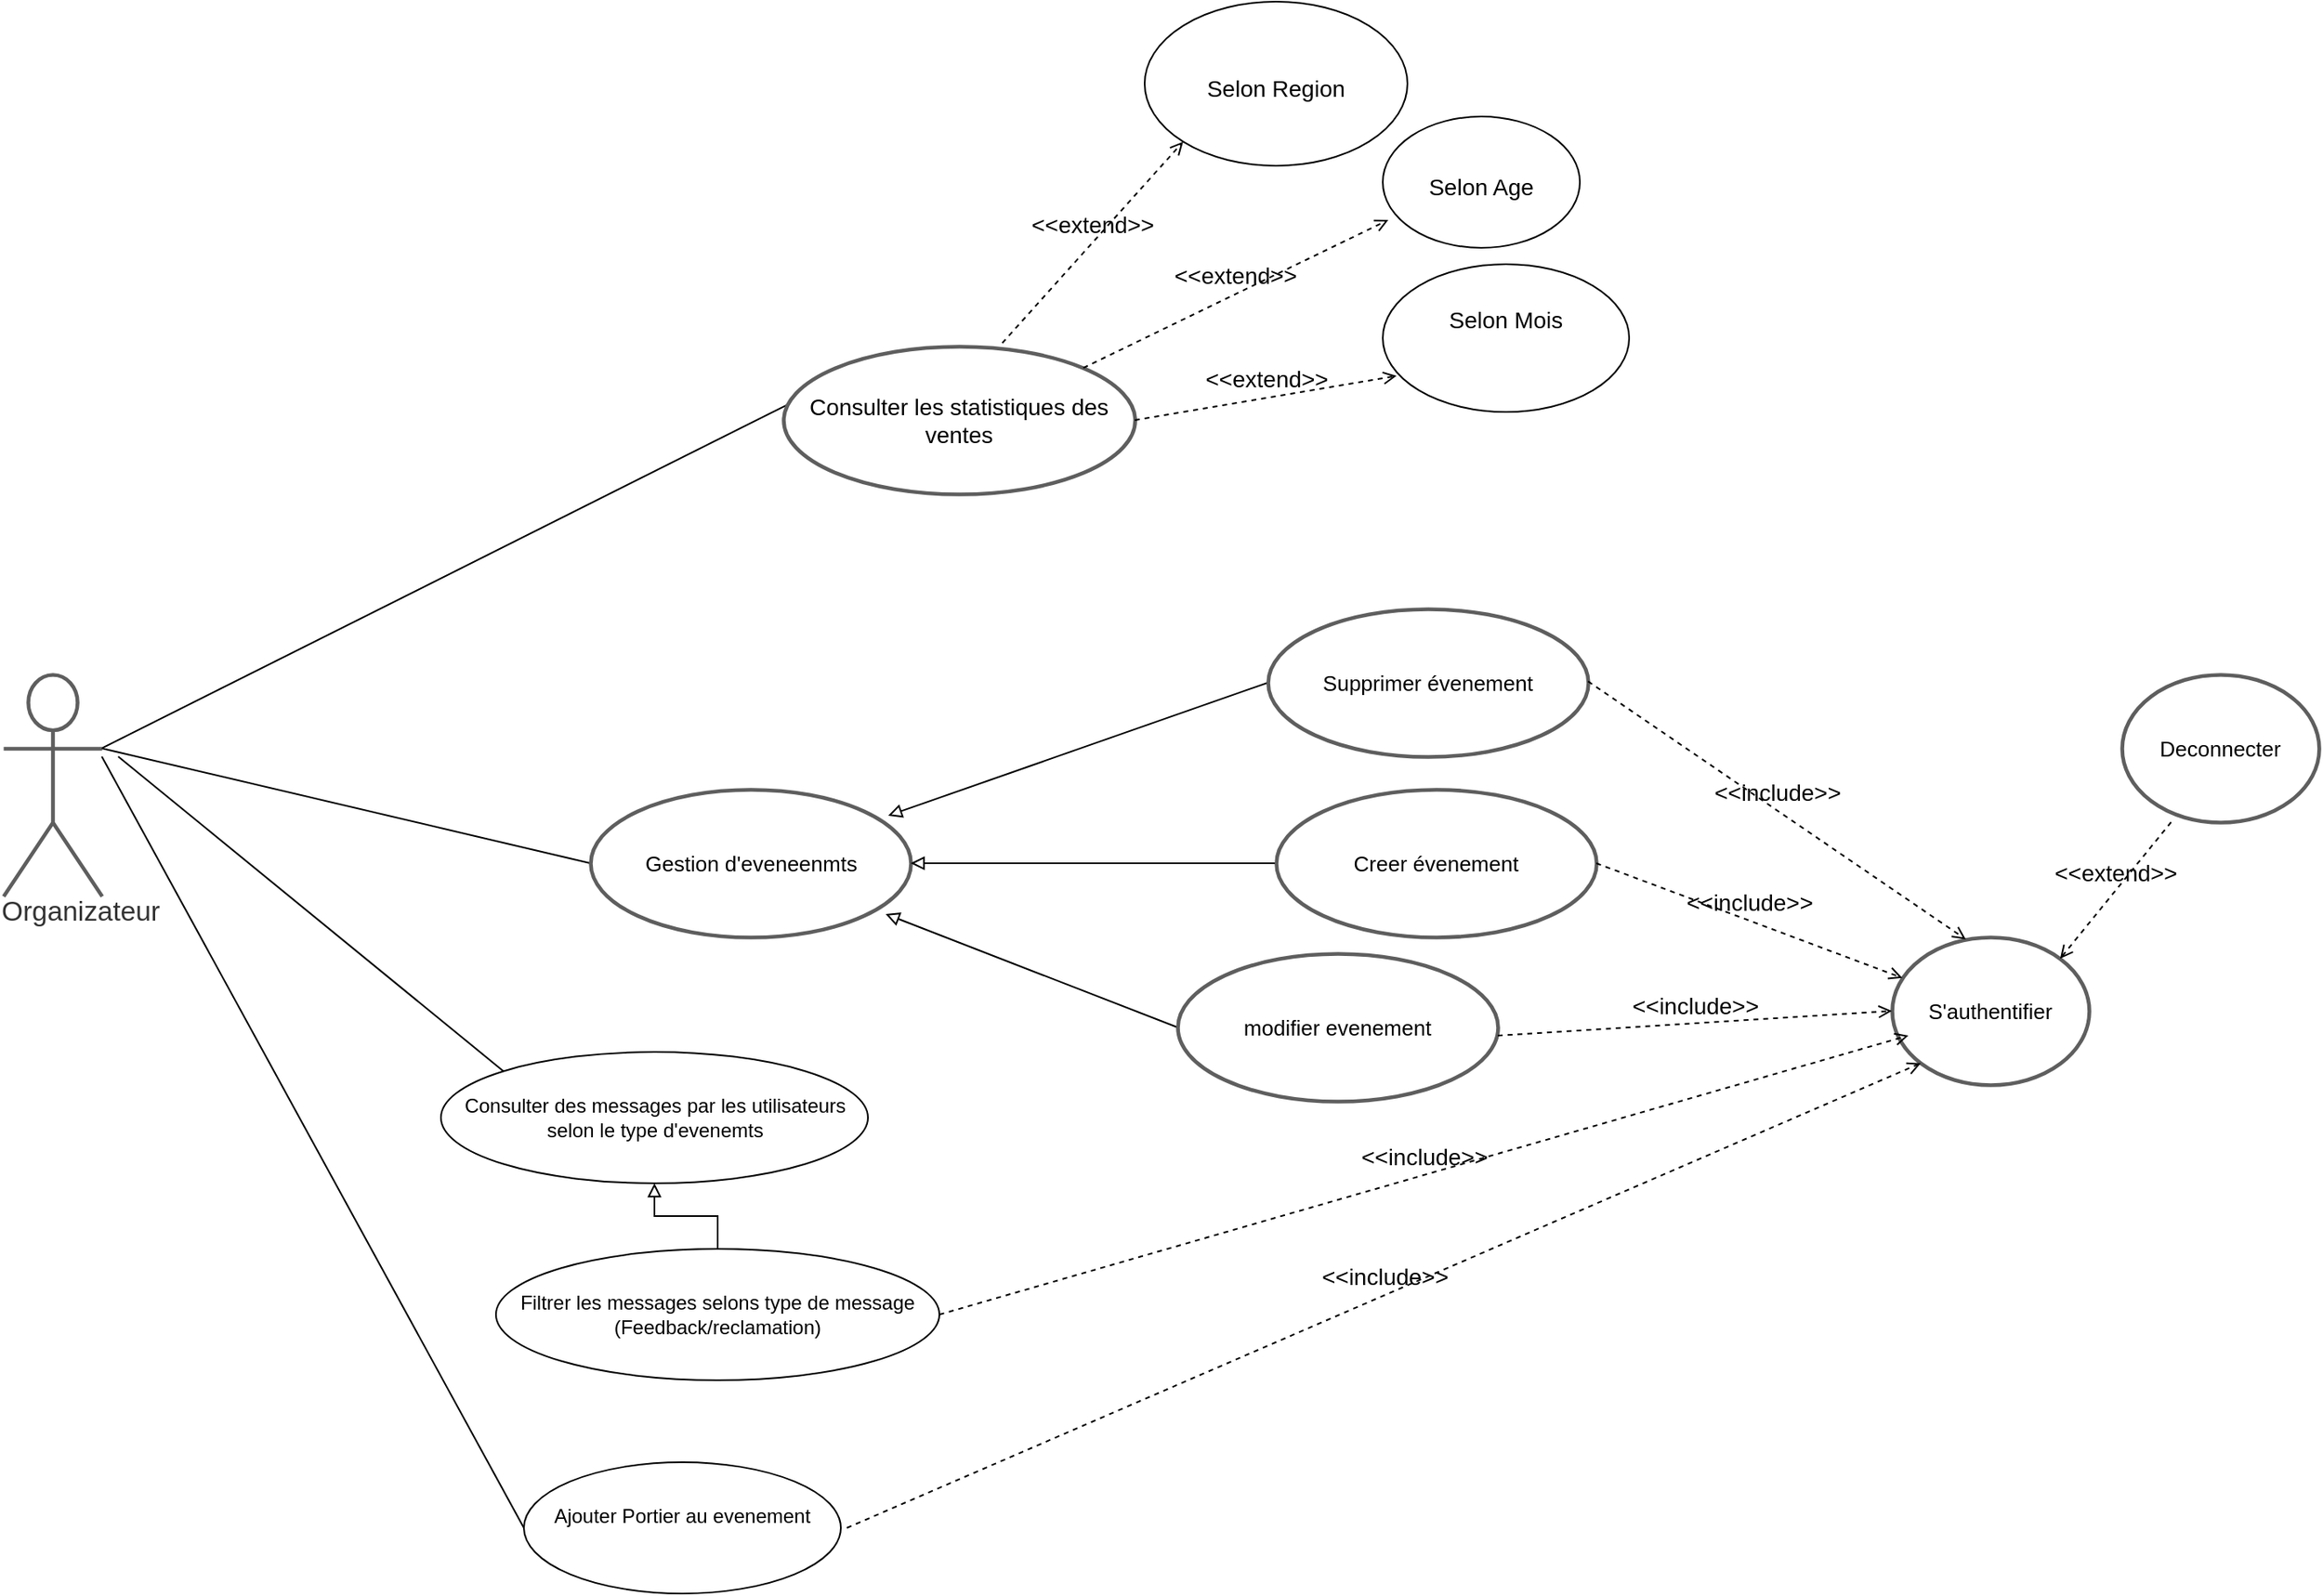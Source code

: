 <mxfile version="20.8.16" type="github">
  <diagram name="Page-1" id="4xvyYyQlbik1crB274-S">
    <mxGraphModel dx="4200" dy="951" grid="1" gridSize="10" guides="1" tooltips="1" connect="1" arrows="1" fold="1" page="1" pageScale="1" pageWidth="827" pageHeight="1169" math="0" shadow="0">
      <root>
        <mxCell id="0" />
        <mxCell id="1" parent="0" />
        <mxCell id="G6zWwBHuISHWSXFcCj6n-1" style="edgeStyle=none;rounded=0;orthogonalLoop=1;jettySize=auto;html=1;exitX=1;exitY=0.333;exitDx=0;exitDy=0;exitPerimeter=0;entryX=0.032;entryY=0.371;entryDx=0;entryDy=0;entryPerimeter=0;fontSize=18;endArrow=none;endFill=0;" edge="1" parent="1" source="G6zWwBHuISHWSXFcCj6n-3" target="G6zWwBHuISHWSXFcCj6n-4">
          <mxGeometry relative="1" as="geometry" />
        </mxCell>
        <mxCell id="G6zWwBHuISHWSXFcCj6n-2" style="edgeStyle=none;rounded=0;orthogonalLoop=1;jettySize=auto;html=1;entryX=0;entryY=0.5;entryDx=0;entryDy=0;fontSize=18;endArrow=none;endFill=0;" edge="1" parent="1" target="G6zWwBHuISHWSXFcCj6n-17">
          <mxGeometry relative="1" as="geometry">
            <mxPoint x="160" y="2220" as="sourcePoint" />
          </mxGeometry>
        </mxCell>
        <mxCell id="G6zWwBHuISHWSXFcCj6n-3" value="&lt;div&gt;Organizateur&lt;/div&gt;&lt;div&gt;&lt;br&gt;&lt;/div&gt;" style="html=1;overflow=block;blockSpacing=1;shape=umlActor;labelPosition=center;verticalLabelPosition=bottom;verticalAlign=top;whiteSpace=nowrap;fontSize=16.7;fontColor=#333333;align=center;spacing=0;strokeColor=#5e5e5e;strokeOpacity=100;rounded=1;absoluteArcSize=1;arcSize=9;strokeWidth=2.3;lucidId=wAitfE4UTxwo;" vertex="1" parent="1">
          <mxGeometry x="100" y="2170" width="60" height="135" as="geometry" />
        </mxCell>
        <mxCell id="G6zWwBHuISHWSXFcCj6n-4" value="&lt;font style=&quot;font-size: 14px;&quot;&gt;Consulter les statistiques des ventes &lt;/font&gt;" style="html=1;overflow=block;blockSpacing=1;whiteSpace=wrap;ellipse;fontSize=13;spacing=3.8;strokeColor=#5e5e5e;strokeOpacity=100;rounded=1;absoluteArcSize=1;arcSize=9;strokeWidth=2.3;lucidId=.BitsejxpJ_f;" vertex="1" parent="1">
          <mxGeometry x="575" y="1970" width="214" height="90" as="geometry" />
        </mxCell>
        <mxCell id="G6zWwBHuISHWSXFcCj6n-5" style="edgeStyle=none;rounded=0;orthogonalLoop=1;jettySize=auto;html=1;exitX=0;exitY=0.5;exitDx=0;exitDy=0;entryX=1;entryY=0.333;entryDx=0;entryDy=0;entryPerimeter=0;fontSize=18;endArrow=none;endFill=0;" edge="1" parent="1" source="G6zWwBHuISHWSXFcCj6n-6" target="G6zWwBHuISHWSXFcCj6n-3">
          <mxGeometry relative="1" as="geometry" />
        </mxCell>
        <mxCell id="G6zWwBHuISHWSXFcCj6n-6" value="Gestion d&#39;eveneenmts" style="html=1;overflow=block;blockSpacing=1;whiteSpace=wrap;ellipse;fontSize=13;spacing=3.8;strokeColor=#5e5e5e;strokeOpacity=100;rounded=1;absoluteArcSize=1;arcSize=9;strokeWidth=2.3;lucidId=.BitsejxpJ_f;" vertex="1" parent="1">
          <mxGeometry x="457.5" y="2240" width="195" height="90" as="geometry" />
        </mxCell>
        <mxCell id="G6zWwBHuISHWSXFcCj6n-7" style="edgeStyle=none;rounded=0;orthogonalLoop=1;jettySize=auto;html=1;exitX=0;exitY=0.5;exitDx=0;exitDy=0;entryX=1;entryY=0.5;entryDx=0;entryDy=0;fontSize=14;endArrow=block;endFill=0;" edge="1" parent="1" source="G6zWwBHuISHWSXFcCj6n-8" target="G6zWwBHuISHWSXFcCj6n-6">
          <mxGeometry relative="1" as="geometry" />
        </mxCell>
        <mxCell id="G6zWwBHuISHWSXFcCj6n-8" value="Creer évenement" style="html=1;overflow=block;blockSpacing=1;whiteSpace=wrap;ellipse;fontSize=13;spacing=3.8;strokeColor=#5e5e5e;strokeOpacity=100;rounded=1;absoluteArcSize=1;arcSize=9;strokeWidth=2.3;lucidId=.BitsejxpJ_f;" vertex="1" parent="1">
          <mxGeometry x="875" y="2240" width="195" height="90" as="geometry" />
        </mxCell>
        <mxCell id="G6zWwBHuISHWSXFcCj6n-9" style="edgeStyle=none;rounded=0;orthogonalLoop=1;jettySize=auto;html=1;exitX=0;exitY=0.5;exitDx=0;exitDy=0;entryX=0.922;entryY=0.844;entryDx=0;entryDy=0;entryPerimeter=0;fontSize=18;endArrow=block;endFill=0;" edge="1" parent="1" source="G6zWwBHuISHWSXFcCj6n-10" target="G6zWwBHuISHWSXFcCj6n-6">
          <mxGeometry relative="1" as="geometry" />
        </mxCell>
        <mxCell id="G6zWwBHuISHWSXFcCj6n-10" value="modifier evenement" style="html=1;overflow=block;blockSpacing=1;whiteSpace=wrap;ellipse;fontSize=13;spacing=3.8;strokeColor=#5e5e5e;strokeOpacity=100;rounded=1;absoluteArcSize=1;arcSize=9;strokeWidth=2.3;lucidId=.BitsejxpJ_f;" vertex="1" parent="1">
          <mxGeometry x="815" y="2340" width="195" height="90" as="geometry" />
        </mxCell>
        <mxCell id="G6zWwBHuISHWSXFcCj6n-11" style="edgeStyle=none;rounded=0;orthogonalLoop=1;jettySize=auto;html=1;exitX=0;exitY=0.5;exitDx=0;exitDy=0;entryX=0.93;entryY=0.178;entryDx=0;entryDy=0;entryPerimeter=0;fontSize=18;endArrow=block;endFill=0;" edge="1" parent="1" source="G6zWwBHuISHWSXFcCj6n-12" target="G6zWwBHuISHWSXFcCj6n-6">
          <mxGeometry relative="1" as="geometry" />
        </mxCell>
        <mxCell id="G6zWwBHuISHWSXFcCj6n-12" value="Supprimer évenement " style="html=1;overflow=block;blockSpacing=1;whiteSpace=wrap;ellipse;fontSize=13;spacing=3.8;strokeColor=#5e5e5e;strokeOpacity=100;rounded=1;absoluteArcSize=1;arcSize=9;strokeWidth=2.3;lucidId=.BitsejxpJ_f;" vertex="1" parent="1">
          <mxGeometry x="870" y="2130" width="195" height="90" as="geometry" />
        </mxCell>
        <mxCell id="G6zWwBHuISHWSXFcCj6n-13" style="edgeStyle=none;rounded=0;orthogonalLoop=1;jettySize=auto;html=1;exitX=0;exitY=0;exitDx=0;exitDy=0;fontSize=18;endArrow=none;endFill=0;" edge="1" parent="1" source="G6zWwBHuISHWSXFcCj6n-14">
          <mxGeometry relative="1" as="geometry">
            <mxPoint x="170" y="2220" as="targetPoint" />
          </mxGeometry>
        </mxCell>
        <mxCell id="G6zWwBHuISHWSXFcCj6n-14" value="Consulter des messages par les utilisateurs selon le type d&#39;evenemts" style="ellipse;whiteSpace=wrap;html=1;" vertex="1" parent="1">
          <mxGeometry x="366.5" y="2400" width="260" height="80" as="geometry" />
        </mxCell>
        <mxCell id="G6zWwBHuISHWSXFcCj6n-15" style="edgeStyle=orthogonalEdgeStyle;rounded=0;orthogonalLoop=1;jettySize=auto;html=1;exitX=0.5;exitY=0;exitDx=0;exitDy=0;endArrow=block;endFill=0;" edge="1" parent="1" source="G6zWwBHuISHWSXFcCj6n-16" target="G6zWwBHuISHWSXFcCj6n-14">
          <mxGeometry relative="1" as="geometry" />
        </mxCell>
        <mxCell id="G6zWwBHuISHWSXFcCj6n-16" value="&lt;div&gt;Filtrer les messages selons type de message (Feedback/reclamation)&lt;/div&gt;" style="ellipse;whiteSpace=wrap;html=1;" vertex="1" parent="1">
          <mxGeometry x="400" y="2520" width="270" height="80" as="geometry" />
        </mxCell>
        <mxCell id="G6zWwBHuISHWSXFcCj6n-17" value="&lt;div&gt;Ajouter Portier au evenement&lt;/div&gt;&lt;div&gt;&lt;br&gt;&lt;/div&gt;" style="ellipse;whiteSpace=wrap;html=1;" vertex="1" parent="1">
          <mxGeometry x="417" y="2650" width="193" height="80" as="geometry" />
        </mxCell>
        <mxCell id="G6zWwBHuISHWSXFcCj6n-18" value="S&#39;authentifier" style="html=1;overflow=block;blockSpacing=1;whiteSpace=wrap;ellipse;fontSize=13;spacing=3.8;strokeColor=#5e5e5e;strokeOpacity=100;rounded=1;absoluteArcSize=1;arcSize=9;strokeWidth=2.3;lucidId=XvitAHHM73nt;" vertex="1" parent="1">
          <mxGeometry x="1250" y="2330" width="120" height="90" as="geometry" />
        </mxCell>
        <mxCell id="G6zWwBHuISHWSXFcCj6n-19" value="Deconnecter" style="html=1;overflow=block;blockSpacing=1;whiteSpace=wrap;ellipse;fontSize=13;spacing=3.8;strokeColor=#5e5e5e;strokeOpacity=100;rounded=1;absoluteArcSize=1;arcSize=9;strokeWidth=2.3;lucidId=XvitmW9DInrr;" vertex="1" parent="1">
          <mxGeometry x="1390" y="2170" width="120" height="90" as="geometry" />
        </mxCell>
        <mxCell id="G6zWwBHuISHWSXFcCj6n-20" value="&lt;font style=&quot;font-size: 14px;&quot;&gt;Selon Age&lt;/font&gt;" style="ellipse;whiteSpace=wrap;html=1;fontSize=24;" vertex="1" parent="1">
          <mxGeometry x="940" y="1830" width="120" height="80" as="geometry" />
        </mxCell>
        <mxCell id="G6zWwBHuISHWSXFcCj6n-21" value="&lt;font style=&quot;font-size: 14px;&quot;&gt;Selon Region&lt;/font&gt;" style="ellipse;whiteSpace=wrap;html=1;fontSize=24;" vertex="1" parent="1">
          <mxGeometry x="795" y="1760" width="160" height="100" as="geometry" />
        </mxCell>
        <mxCell id="G6zWwBHuISHWSXFcCj6n-22" value="&lt;div&gt;&lt;font style=&quot;font-size: 14px;&quot;&gt;Selon &lt;font style=&quot;font-size: 14px;&quot;&gt;Mois&lt;/font&gt;&lt;/font&gt;&lt;/div&gt;&lt;div&gt;&lt;font style=&quot;font-size: 24px;&quot; size=&quot;3&quot;&gt;&lt;br&gt;&lt;/font&gt;&lt;/div&gt;" style="ellipse;whiteSpace=wrap;html=1;fontSize=24;" vertex="1" parent="1">
          <mxGeometry x="940" y="1920" width="150" height="90" as="geometry" />
        </mxCell>
        <mxCell id="G6zWwBHuISHWSXFcCj6n-23" value="&amp;lt;&amp;lt;extend&amp;gt;&amp;gt;" style="html=1;verticalAlign=bottom;labelBackgroundColor=none;endArrow=open;endFill=0;dashed=1;rounded=0;fontSize=14;entryX=0;entryY=1;entryDx=0;entryDy=0;exitX=0.623;exitY=-0.022;exitDx=0;exitDy=0;exitPerimeter=0;" edge="1" parent="1" source="G6zWwBHuISHWSXFcCj6n-4" target="G6zWwBHuISHWSXFcCj6n-21">
          <mxGeometry width="160" relative="1" as="geometry">
            <mxPoint x="710" y="1930" as="sourcePoint" />
            <mxPoint x="870" y="1930" as="targetPoint" />
          </mxGeometry>
        </mxCell>
        <mxCell id="G6zWwBHuISHWSXFcCj6n-24" value="&amp;lt;&amp;lt;extend&amp;gt;&amp;gt;" style="html=1;verticalAlign=bottom;labelBackgroundColor=none;endArrow=open;endFill=0;dashed=1;rounded=0;fontSize=14;entryX=0.028;entryY=0.788;entryDx=0;entryDy=0;exitX=1;exitY=0;exitDx=0;exitDy=0;entryPerimeter=0;" edge="1" parent="1" source="G6zWwBHuISHWSXFcCj6n-4" target="G6zWwBHuISHWSXFcCj6n-20">
          <mxGeometry width="160" relative="1" as="geometry">
            <mxPoint x="718.322" y="1978.02" as="sourcePoint" />
            <mxPoint x="828.431" y="1855.355" as="targetPoint" />
          </mxGeometry>
        </mxCell>
        <mxCell id="G6zWwBHuISHWSXFcCj6n-25" value="&amp;lt;&amp;lt;extend&amp;gt;&amp;gt;" style="html=1;verticalAlign=bottom;labelBackgroundColor=none;endArrow=open;endFill=0;dashed=1;rounded=0;fontSize=14;entryX=0.056;entryY=0.756;entryDx=0;entryDy=0;exitX=1;exitY=0.5;exitDx=0;exitDy=0;entryPerimeter=0;" edge="1" parent="1" source="G6zWwBHuISHWSXFcCj6n-4" target="G6zWwBHuISHWSXFcCj6n-22">
          <mxGeometry width="160" relative="1" as="geometry">
            <mxPoint x="728.322" y="1988.02" as="sourcePoint" />
            <mxPoint x="838.431" y="1865.355" as="targetPoint" />
          </mxGeometry>
        </mxCell>
        <mxCell id="G6zWwBHuISHWSXFcCj6n-26" value="&amp;lt;&amp;lt;include&amp;gt;&amp;gt;" style="html=1;verticalAlign=bottom;labelBackgroundColor=none;endArrow=open;endFill=0;dashed=1;rounded=0;fontSize=14;entryX=0.375;entryY=0.015;entryDx=0;entryDy=0;entryPerimeter=0;" edge="1" parent="1" target="G6zWwBHuISHWSXFcCj6n-18">
          <mxGeometry width="160" relative="1" as="geometry">
            <mxPoint x="1065" y="2174.17" as="sourcePoint" />
            <mxPoint x="1225" y="2174.17" as="targetPoint" />
          </mxGeometry>
        </mxCell>
        <mxCell id="G6zWwBHuISHWSXFcCj6n-27" value="&amp;lt;&amp;lt;include&amp;gt;&amp;gt;" style="html=1;verticalAlign=bottom;labelBackgroundColor=none;endArrow=open;endFill=0;dashed=1;rounded=0;fontSize=14;exitX=1;exitY=0.5;exitDx=0;exitDy=0;" edge="1" parent="1" source="G6zWwBHuISHWSXFcCj6n-8" target="G6zWwBHuISHWSXFcCj6n-18">
          <mxGeometry width="160" relative="1" as="geometry">
            <mxPoint x="1075" y="2184.17" as="sourcePoint" />
            <mxPoint x="1305" y="2341.35" as="targetPoint" />
          </mxGeometry>
        </mxCell>
        <mxCell id="G6zWwBHuISHWSXFcCj6n-28" value="&amp;lt;&amp;lt;include&amp;gt;&amp;gt;" style="html=1;verticalAlign=bottom;labelBackgroundColor=none;endArrow=open;endFill=0;dashed=1;rounded=0;fontSize=14;exitX=1;exitY=0.5;exitDx=0;exitDy=0;entryX=0;entryY=0.5;entryDx=0;entryDy=0;" edge="1" parent="1" target="G6zWwBHuISHWSXFcCj6n-18">
          <mxGeometry width="160" relative="1" as="geometry">
            <mxPoint x="1010" y="2390" as="sourcePoint" />
            <mxPoint x="1196.334" y="2459.875" as="targetPoint" />
          </mxGeometry>
        </mxCell>
        <mxCell id="G6zWwBHuISHWSXFcCj6n-29" value="&amp;lt;&amp;lt;include&amp;gt;&amp;gt;" style="html=1;verticalAlign=bottom;labelBackgroundColor=none;endArrow=open;endFill=0;dashed=1;rounded=0;fontSize=14;exitX=1;exitY=0.5;exitDx=0;exitDy=0;entryX=0;entryY=1;entryDx=0;entryDy=0;" edge="1" parent="1" target="G6zWwBHuISHWSXFcCj6n-18">
          <mxGeometry width="160" relative="1" as="geometry">
            <mxPoint x="613.67" y="2690" as="sourcePoint" />
            <mxPoint x="800.004" y="2759.875" as="targetPoint" />
          </mxGeometry>
        </mxCell>
        <mxCell id="G6zWwBHuISHWSXFcCj6n-30" value="&amp;lt;&amp;lt;include&amp;gt;&amp;gt;" style="html=1;verticalAlign=bottom;labelBackgroundColor=none;endArrow=open;endFill=0;dashed=1;rounded=0;fontSize=14;exitX=1;exitY=0.5;exitDx=0;exitDy=0;entryX=0;entryY=1;entryDx=0;entryDy=0;" edge="1" parent="1" source="G6zWwBHuISHWSXFcCj6n-16">
          <mxGeometry width="160" relative="1" as="geometry">
            <mxPoint x="606.1" y="2673.18" as="sourcePoint" />
            <mxPoint x="1260.004" y="2390.0" as="targetPoint" />
          </mxGeometry>
        </mxCell>
        <mxCell id="G6zWwBHuISHWSXFcCj6n-31" value="&amp;lt;&amp;lt;extend&amp;gt;&amp;gt;" style="html=1;verticalAlign=bottom;labelBackgroundColor=none;endArrow=open;endFill=0;dashed=1;rounded=0;fontSize=14;entryX=1;entryY=0;entryDx=0;entryDy=0;exitX=0.25;exitY=1;exitDx=0;exitDy=0;exitPerimeter=0;" edge="1" parent="1" source="G6zWwBHuISHWSXFcCj6n-19" target="G6zWwBHuISHWSXFcCj6n-18">
          <mxGeometry width="160" relative="1" as="geometry">
            <mxPoint x="1430" y="2250" as="sourcePoint" />
            <mxPoint x="1590" y="2250" as="targetPoint" />
          </mxGeometry>
        </mxCell>
      </root>
    </mxGraphModel>
  </diagram>
</mxfile>
